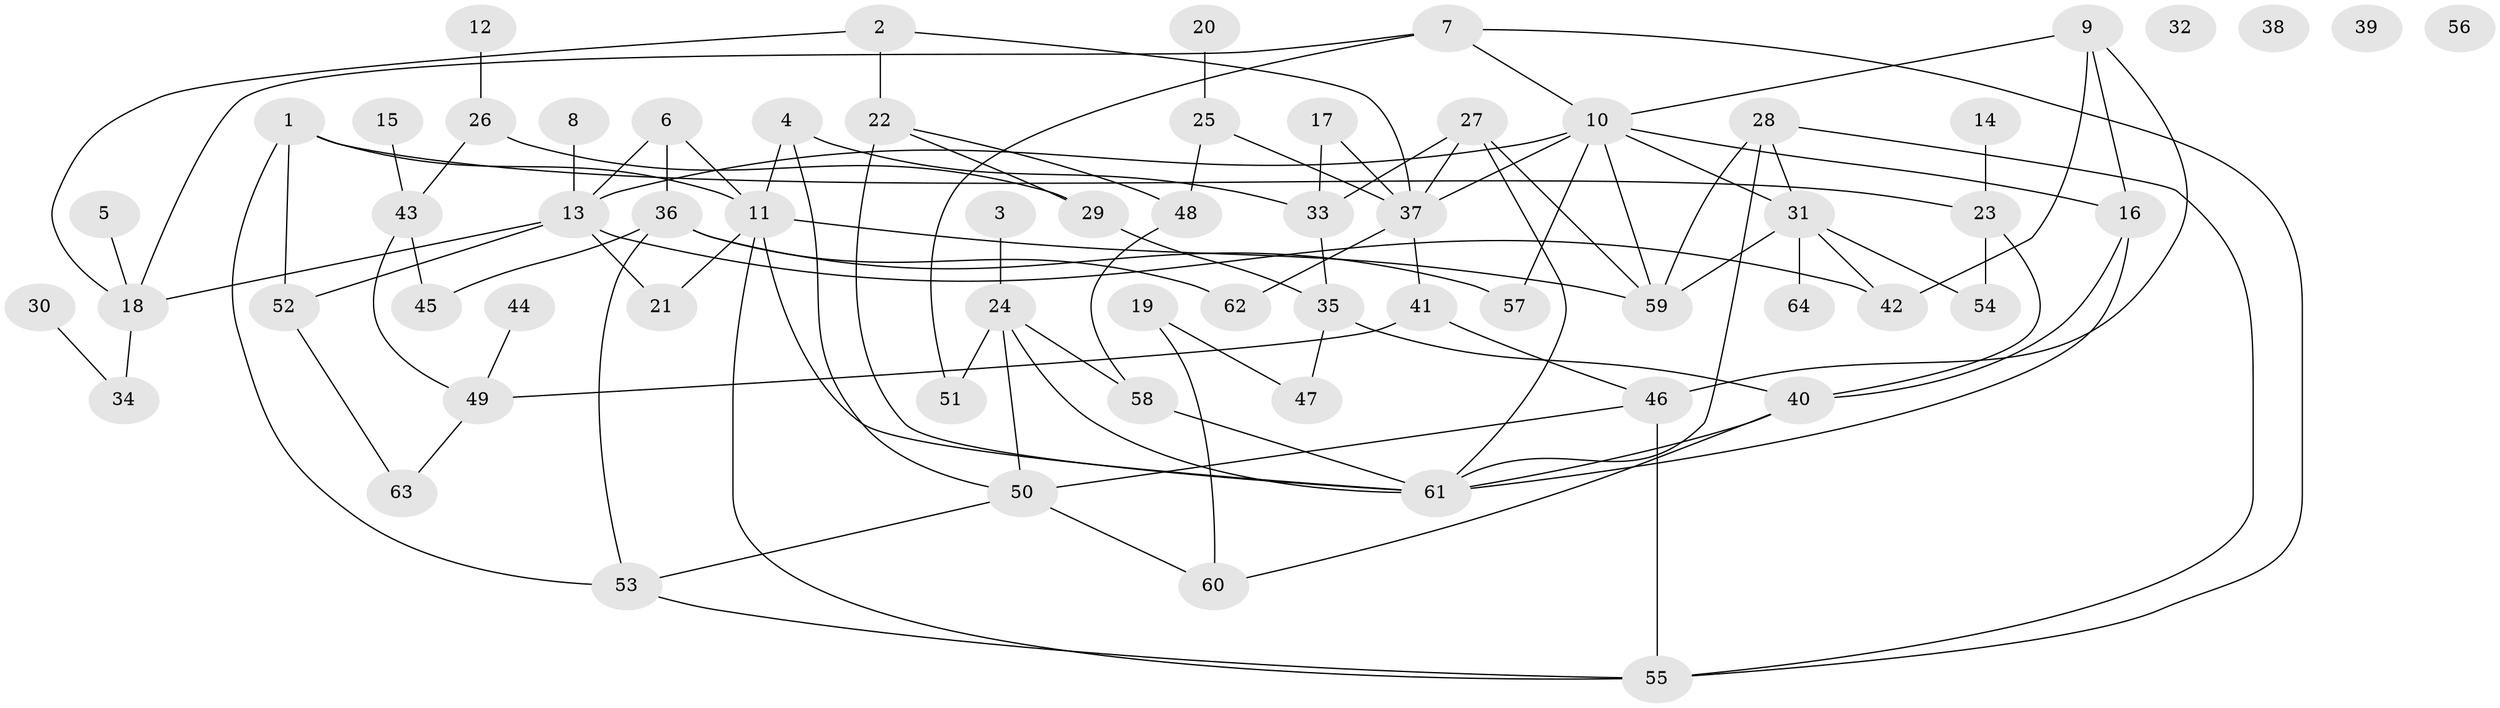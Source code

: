 // Generated by graph-tools (version 1.1) at 2025/38/03/09/25 04:38:52]
// undirected, 64 vertices, 101 edges
graph export_dot {
graph [start="1"]
  node [color=gray90,style=filled];
  1;
  2;
  3;
  4;
  5;
  6;
  7;
  8;
  9;
  10;
  11;
  12;
  13;
  14;
  15;
  16;
  17;
  18;
  19;
  20;
  21;
  22;
  23;
  24;
  25;
  26;
  27;
  28;
  29;
  30;
  31;
  32;
  33;
  34;
  35;
  36;
  37;
  38;
  39;
  40;
  41;
  42;
  43;
  44;
  45;
  46;
  47;
  48;
  49;
  50;
  51;
  52;
  53;
  54;
  55;
  56;
  57;
  58;
  59;
  60;
  61;
  62;
  63;
  64;
  1 -- 11;
  1 -- 23;
  1 -- 52;
  1 -- 53;
  2 -- 18;
  2 -- 22;
  2 -- 37;
  3 -- 24;
  4 -- 11;
  4 -- 33;
  4 -- 50;
  5 -- 18;
  6 -- 11;
  6 -- 13;
  6 -- 36;
  7 -- 10;
  7 -- 18;
  7 -- 51;
  7 -- 55;
  8 -- 13;
  9 -- 10;
  9 -- 16;
  9 -- 42;
  9 -- 46;
  10 -- 13;
  10 -- 16;
  10 -- 31;
  10 -- 37;
  10 -- 57;
  10 -- 59;
  11 -- 21;
  11 -- 55;
  11 -- 59;
  11 -- 61;
  12 -- 26;
  13 -- 18;
  13 -- 21;
  13 -- 42;
  13 -- 52;
  14 -- 23;
  15 -- 43;
  16 -- 40;
  16 -- 61;
  17 -- 33;
  17 -- 37;
  18 -- 34;
  19 -- 47;
  19 -- 60;
  20 -- 25;
  22 -- 29;
  22 -- 48;
  22 -- 61;
  23 -- 40;
  23 -- 54;
  24 -- 50;
  24 -- 51;
  24 -- 58;
  24 -- 61;
  25 -- 37;
  25 -- 48;
  26 -- 29;
  26 -- 43;
  27 -- 33;
  27 -- 37;
  27 -- 59;
  27 -- 61;
  28 -- 31;
  28 -- 55;
  28 -- 59;
  28 -- 61;
  29 -- 35;
  30 -- 34;
  31 -- 42;
  31 -- 54;
  31 -- 59;
  31 -- 64;
  33 -- 35;
  35 -- 40;
  35 -- 47;
  36 -- 45;
  36 -- 53;
  36 -- 57;
  36 -- 62;
  37 -- 41;
  37 -- 62;
  40 -- 60;
  40 -- 61;
  41 -- 46;
  41 -- 49;
  43 -- 45;
  43 -- 49;
  44 -- 49;
  46 -- 50;
  46 -- 55;
  48 -- 58;
  49 -- 63;
  50 -- 53;
  50 -- 60;
  52 -- 63;
  53 -- 55;
  58 -- 61;
}
